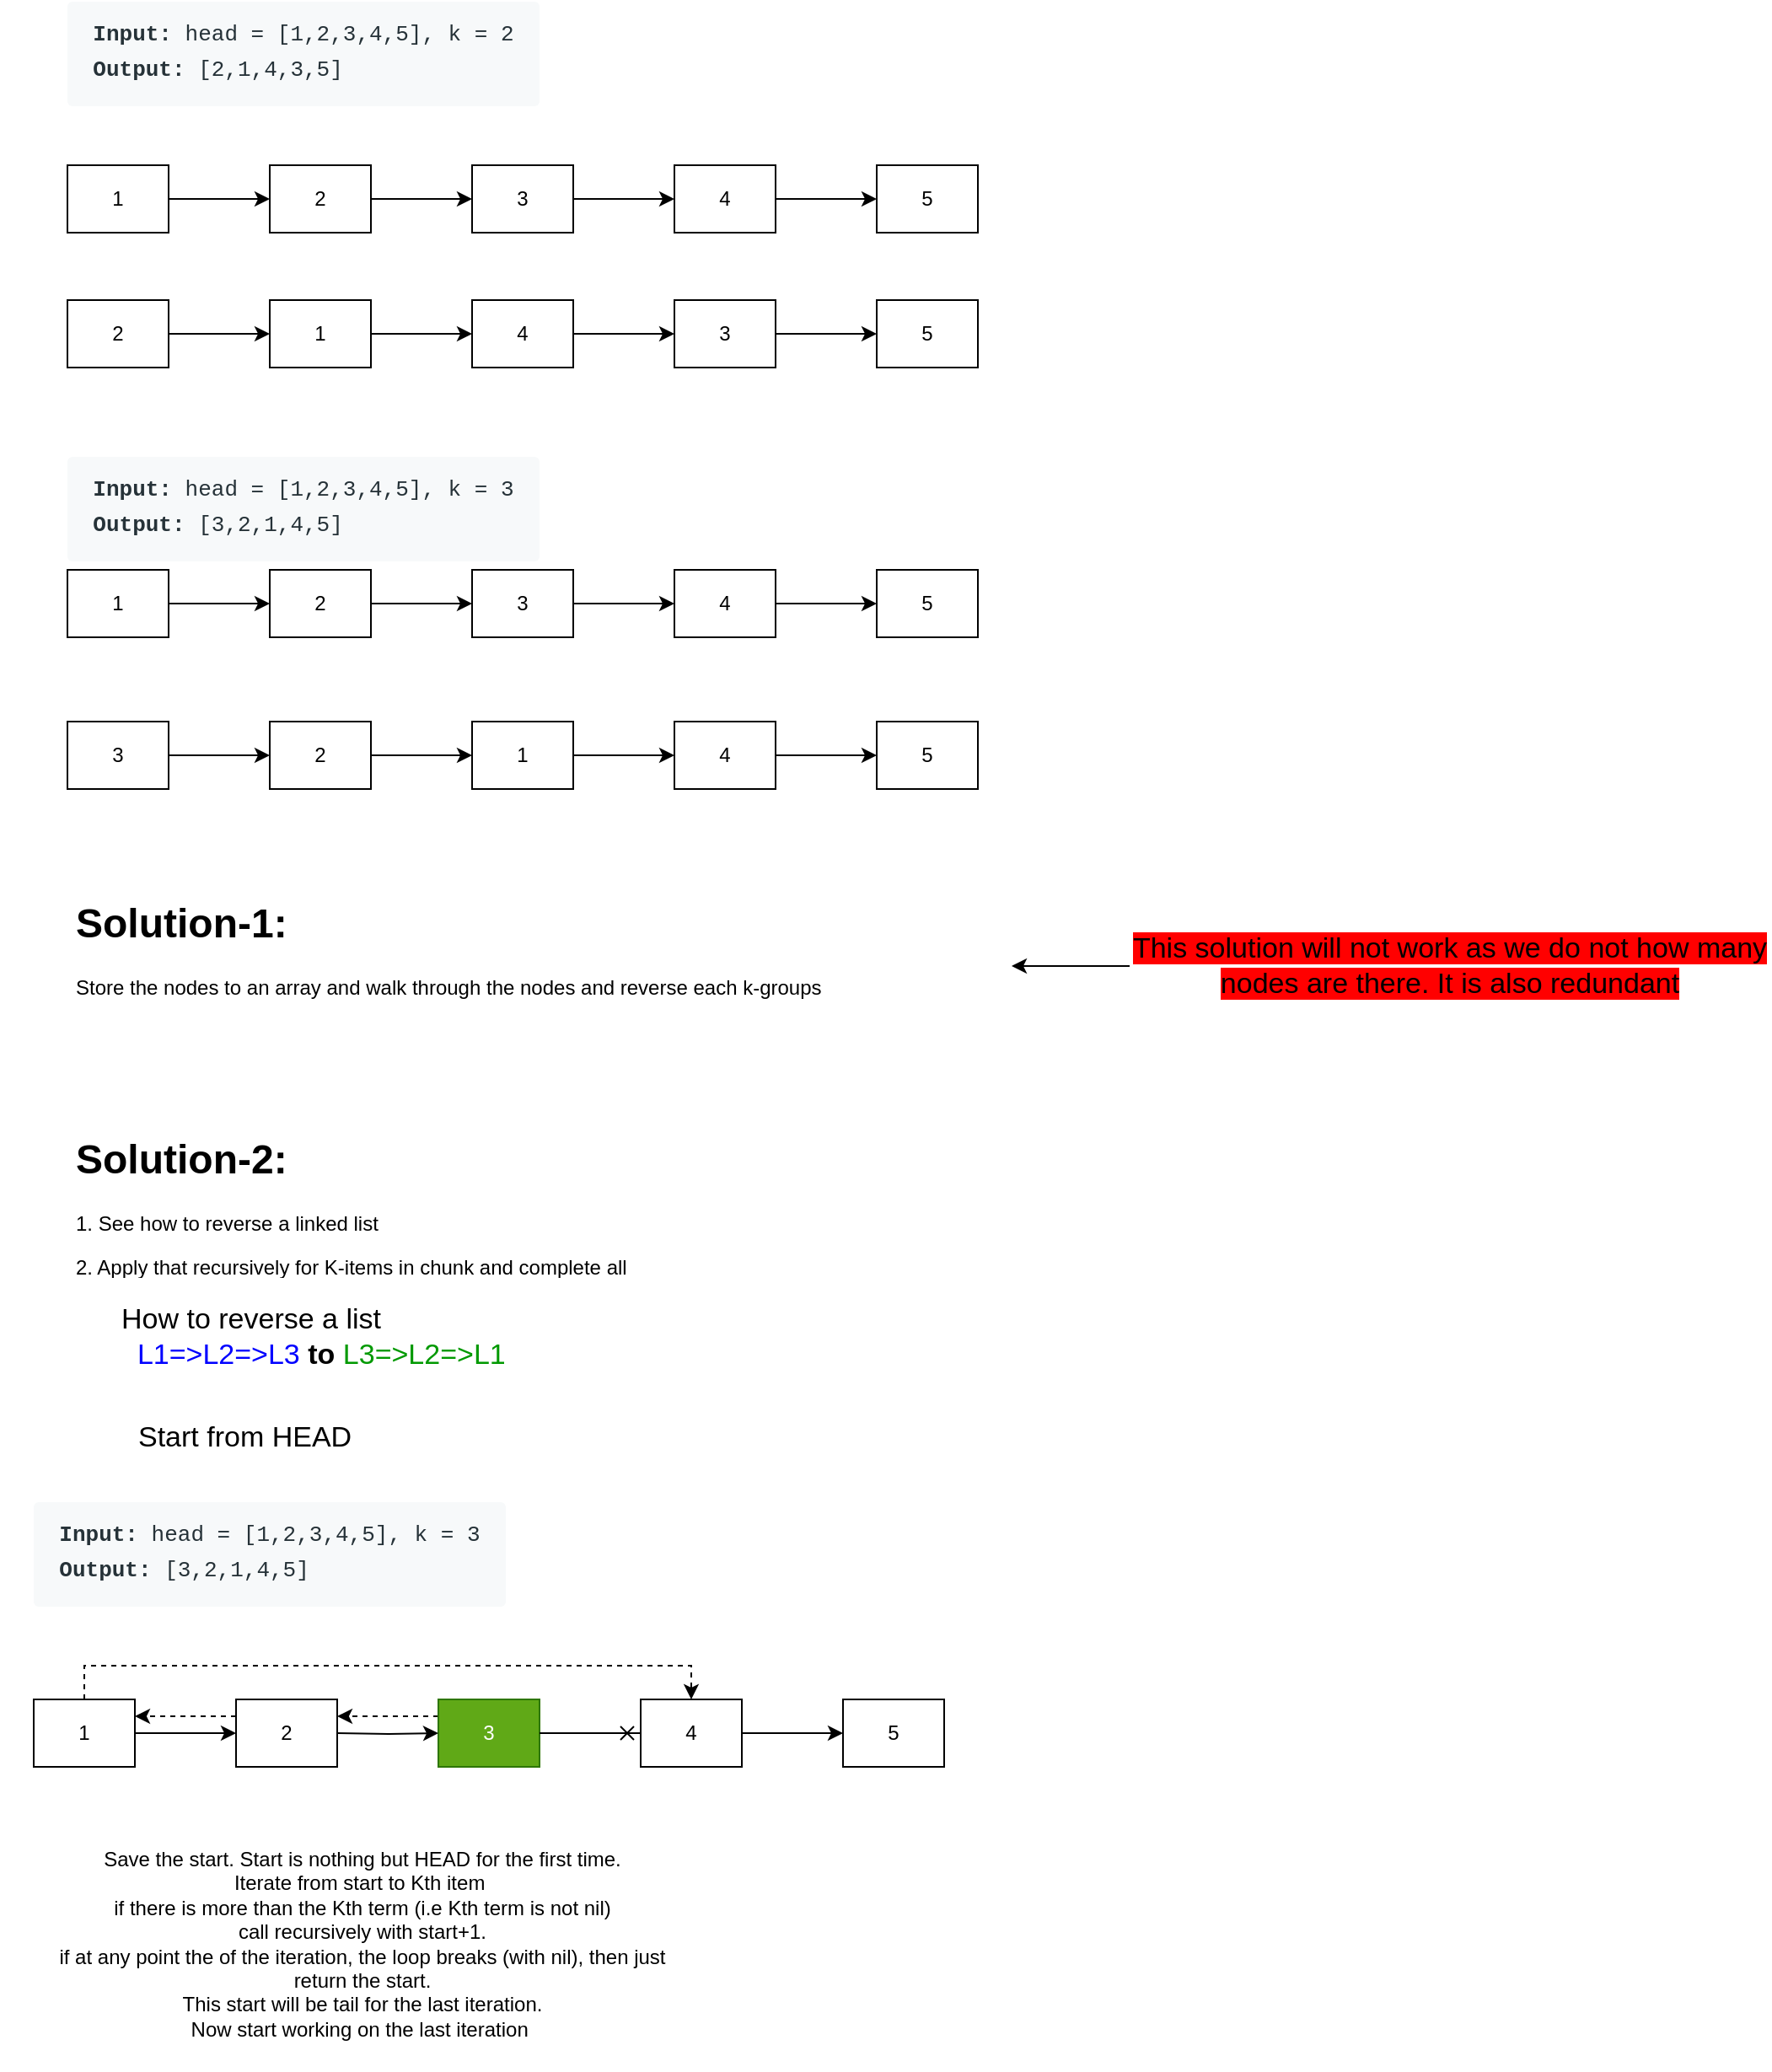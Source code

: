 <mxfile version="18.0.7" type="device"><diagram id="Zj_9vbVRV-33A3IyrwjT" name="Page-1"><mxGraphModel dx="1350" dy="841" grid="1" gridSize="10" guides="1" tooltips="1" connect="1" arrows="1" fold="1" page="1" pageScale="1" pageWidth="850" pageHeight="1100" math="0" shadow="0"><root><mxCell id="0"/><mxCell id="1" parent="0"/><mxCell id="w4srZRkxFPGDOHH7bruY-3" value="" style="group" parent="1" vertex="1" connectable="0"><mxGeometry x="120" y="530" width="1010" height="90" as="geometry"/></mxCell><mxCell id="ZzAp1bRxT6jJ3LvRtG2B-42" value="&lt;h1&gt;Solution-1:&lt;/h1&gt;&lt;p&gt;Store the nodes to an array and walk through the nodes and reverse each k-groups&lt;/p&gt;" style="text;html=1;strokeColor=none;fillColor=none;spacing=5;spacingTop=-20;whiteSpace=wrap;overflow=hidden;rounded=0;" parent="w4srZRkxFPGDOHH7bruY-3" vertex="1"><mxGeometry width="560" height="90" as="geometry"/></mxCell><mxCell id="w4srZRkxFPGDOHH7bruY-2" style="edgeStyle=orthogonalEdgeStyle;rounded=0;orthogonalLoop=1;jettySize=auto;html=1;fontSize=17;" parent="w4srZRkxFPGDOHH7bruY-3" source="w4srZRkxFPGDOHH7bruY-1" target="ZzAp1bRxT6jJ3LvRtG2B-42" edge="1"><mxGeometry relative="1" as="geometry"/></mxCell><mxCell id="w4srZRkxFPGDOHH7bruY-1" value="&lt;font style=&quot;font-size: 17px; background-color: rgb(255, 0, 0);&quot;&gt;This solution will not work as we do not how many nodes are there. It is also redundant&lt;/font&gt;" style="text;html=1;strokeColor=none;fillColor=none;align=center;verticalAlign=middle;whiteSpace=wrap;rounded=0;" parent="w4srZRkxFPGDOHH7bruY-3" vertex="1"><mxGeometry x="630" y="15" width="380" height="60" as="geometry"/></mxCell><mxCell id="w4srZRkxFPGDOHH7bruY-4" value="" style="group" parent="1" vertex="1" connectable="0"><mxGeometry x="100" y="280" width="560" height="190" as="geometry"/></mxCell><mxCell id="ZzAp1bRxT6jJ3LvRtG2B-24" value="1" style="rounded=0;whiteSpace=wrap;html=1;" parent="w4srZRkxFPGDOHH7bruY-4" vertex="1"><mxGeometry x="20" y="60" width="60" height="40" as="geometry"/></mxCell><mxCell id="ZzAp1bRxT6jJ3LvRtG2B-26" value="2" style="rounded=0;whiteSpace=wrap;html=1;" parent="w4srZRkxFPGDOHH7bruY-4" vertex="1"><mxGeometry x="140" y="60" width="60" height="40" as="geometry"/></mxCell><mxCell id="ZzAp1bRxT6jJ3LvRtG2B-23" style="edgeStyle=orthogonalEdgeStyle;rounded=0;orthogonalLoop=1;jettySize=auto;html=1;entryX=0;entryY=0.5;entryDx=0;entryDy=0;" parent="w4srZRkxFPGDOHH7bruY-4" source="ZzAp1bRxT6jJ3LvRtG2B-24" target="ZzAp1bRxT6jJ3LvRtG2B-26" edge="1"><mxGeometry relative="1" as="geometry"/></mxCell><mxCell id="ZzAp1bRxT6jJ3LvRtG2B-28" value="3" style="rounded=0;whiteSpace=wrap;html=1;" parent="w4srZRkxFPGDOHH7bruY-4" vertex="1"><mxGeometry x="260" y="60" width="60" height="40" as="geometry"/></mxCell><mxCell id="ZzAp1bRxT6jJ3LvRtG2B-25" style="edgeStyle=orthogonalEdgeStyle;rounded=0;orthogonalLoop=1;jettySize=auto;html=1;entryX=0;entryY=0.5;entryDx=0;entryDy=0;" parent="w4srZRkxFPGDOHH7bruY-4" source="ZzAp1bRxT6jJ3LvRtG2B-26" target="ZzAp1bRxT6jJ3LvRtG2B-28" edge="1"><mxGeometry relative="1" as="geometry"/></mxCell><mxCell id="ZzAp1bRxT6jJ3LvRtG2B-30" value="4" style="rounded=0;whiteSpace=wrap;html=1;" parent="w4srZRkxFPGDOHH7bruY-4" vertex="1"><mxGeometry x="380" y="60" width="60" height="40" as="geometry"/></mxCell><mxCell id="ZzAp1bRxT6jJ3LvRtG2B-27" style="edgeStyle=orthogonalEdgeStyle;rounded=0;orthogonalLoop=1;jettySize=auto;html=1;" parent="w4srZRkxFPGDOHH7bruY-4" source="ZzAp1bRxT6jJ3LvRtG2B-28" target="ZzAp1bRxT6jJ3LvRtG2B-30" edge="1"><mxGeometry relative="1" as="geometry"/></mxCell><mxCell id="ZzAp1bRxT6jJ3LvRtG2B-31" value="5" style="rounded=0;whiteSpace=wrap;html=1;" parent="w4srZRkxFPGDOHH7bruY-4" vertex="1"><mxGeometry x="500" y="60" width="60" height="40" as="geometry"/></mxCell><mxCell id="ZzAp1bRxT6jJ3LvRtG2B-29" style="edgeStyle=orthogonalEdgeStyle;rounded=0;orthogonalLoop=1;jettySize=auto;html=1;" parent="w4srZRkxFPGDOHH7bruY-4" source="ZzAp1bRxT6jJ3LvRtG2B-30" target="ZzAp1bRxT6jJ3LvRtG2B-31" edge="1"><mxGeometry relative="1" as="geometry"/></mxCell><mxCell id="ZzAp1bRxT6jJ3LvRtG2B-32" value="&lt;pre style=&quot;box-sizing: border-box; font-family: SFMono-Regular, Consolas, &amp;quot;Liberation Mono&amp;quot;, Menlo, Courier, monospace; font-size: 13px; margin-top: 0px; margin-bottom: 1em; overflow: auto; background: rgb(247, 249, 250); padding: 10px 15px; color: rgb(38, 50, 56); line-height: 1.6; border-radius: 3px; text-align: start;&quot;&gt;&lt;span style=&quot;box-sizing: border-box; font-weight: bolder;&quot;&gt;Input:&lt;/span&gt; head = [1,2,3,4,5], k = 3&lt;br/&gt;&lt;span style=&quot;box-sizing: border-box; font-weight: bolder;&quot;&gt;Output:&lt;/span&gt; [3,2,1,4,5]&lt;/pre&gt;" style="text;html=1;strokeColor=none;fillColor=none;align=center;verticalAlign=middle;whiteSpace=wrap;rounded=0;" parent="w4srZRkxFPGDOHH7bruY-4" vertex="1"><mxGeometry width="320" height="60" as="geometry"/></mxCell><mxCell id="ZzAp1bRxT6jJ3LvRtG2B-34" value="3" style="rounded=0;whiteSpace=wrap;html=1;" parent="w4srZRkxFPGDOHH7bruY-4" vertex="1"><mxGeometry x="20" y="150" width="60" height="40" as="geometry"/></mxCell><mxCell id="ZzAp1bRxT6jJ3LvRtG2B-36" value="2" style="rounded=0;whiteSpace=wrap;html=1;" parent="w4srZRkxFPGDOHH7bruY-4" vertex="1"><mxGeometry x="140" y="150" width="60" height="40" as="geometry"/></mxCell><mxCell id="ZzAp1bRxT6jJ3LvRtG2B-33" style="edgeStyle=orthogonalEdgeStyle;rounded=0;orthogonalLoop=1;jettySize=auto;html=1;entryX=0;entryY=0.5;entryDx=0;entryDy=0;" parent="w4srZRkxFPGDOHH7bruY-4" source="ZzAp1bRxT6jJ3LvRtG2B-34" target="ZzAp1bRxT6jJ3LvRtG2B-36" edge="1"><mxGeometry relative="1" as="geometry"/></mxCell><mxCell id="ZzAp1bRxT6jJ3LvRtG2B-38" value="1" style="rounded=0;whiteSpace=wrap;html=1;" parent="w4srZRkxFPGDOHH7bruY-4" vertex="1"><mxGeometry x="260" y="150" width="60" height="40" as="geometry"/></mxCell><mxCell id="ZzAp1bRxT6jJ3LvRtG2B-35" style="edgeStyle=orthogonalEdgeStyle;rounded=0;orthogonalLoop=1;jettySize=auto;html=1;entryX=0;entryY=0.5;entryDx=0;entryDy=0;" parent="w4srZRkxFPGDOHH7bruY-4" source="ZzAp1bRxT6jJ3LvRtG2B-36" target="ZzAp1bRxT6jJ3LvRtG2B-38" edge="1"><mxGeometry relative="1" as="geometry"/></mxCell><mxCell id="ZzAp1bRxT6jJ3LvRtG2B-40" value="4" style="rounded=0;whiteSpace=wrap;html=1;" parent="w4srZRkxFPGDOHH7bruY-4" vertex="1"><mxGeometry x="380" y="150" width="60" height="40" as="geometry"/></mxCell><mxCell id="ZzAp1bRxT6jJ3LvRtG2B-37" style="edgeStyle=orthogonalEdgeStyle;rounded=0;orthogonalLoop=1;jettySize=auto;html=1;" parent="w4srZRkxFPGDOHH7bruY-4" source="ZzAp1bRxT6jJ3LvRtG2B-38" target="ZzAp1bRxT6jJ3LvRtG2B-40" edge="1"><mxGeometry relative="1" as="geometry"/></mxCell><mxCell id="ZzAp1bRxT6jJ3LvRtG2B-41" value="5" style="rounded=0;whiteSpace=wrap;html=1;" parent="w4srZRkxFPGDOHH7bruY-4" vertex="1"><mxGeometry x="500" y="150" width="60" height="40" as="geometry"/></mxCell><mxCell id="ZzAp1bRxT6jJ3LvRtG2B-39" style="edgeStyle=orthogonalEdgeStyle;rounded=0;orthogonalLoop=1;jettySize=auto;html=1;" parent="w4srZRkxFPGDOHH7bruY-4" source="ZzAp1bRxT6jJ3LvRtG2B-40" target="ZzAp1bRxT6jJ3LvRtG2B-41" edge="1"><mxGeometry relative="1" as="geometry"/></mxCell><mxCell id="w4srZRkxFPGDOHH7bruY-5" value="" style="group" parent="1" vertex="1" connectable="0"><mxGeometry x="120" y="10" width="540" height="210" as="geometry"/></mxCell><mxCell id="ZzAp1bRxT6jJ3LvRtG2B-1" value="1" style="rounded=0;whiteSpace=wrap;html=1;" parent="w4srZRkxFPGDOHH7bruY-5" vertex="1"><mxGeometry y="90" width="60" height="40" as="geometry"/></mxCell><mxCell id="ZzAp1bRxT6jJ3LvRtG2B-2" value="2" style="rounded=0;whiteSpace=wrap;html=1;" parent="w4srZRkxFPGDOHH7bruY-5" vertex="1"><mxGeometry x="120" y="90" width="60" height="40" as="geometry"/></mxCell><mxCell id="ZzAp1bRxT6jJ3LvRtG2B-9" style="edgeStyle=orthogonalEdgeStyle;rounded=0;orthogonalLoop=1;jettySize=auto;html=1;entryX=0;entryY=0.5;entryDx=0;entryDy=0;" parent="w4srZRkxFPGDOHH7bruY-5" source="ZzAp1bRxT6jJ3LvRtG2B-1" target="ZzAp1bRxT6jJ3LvRtG2B-2" edge="1"><mxGeometry relative="1" as="geometry"/></mxCell><mxCell id="ZzAp1bRxT6jJ3LvRtG2B-5" value="3" style="rounded=0;whiteSpace=wrap;html=1;" parent="w4srZRkxFPGDOHH7bruY-5" vertex="1"><mxGeometry x="240" y="90" width="60" height="40" as="geometry"/></mxCell><mxCell id="ZzAp1bRxT6jJ3LvRtG2B-10" style="edgeStyle=orthogonalEdgeStyle;rounded=0;orthogonalLoop=1;jettySize=auto;html=1;entryX=0;entryY=0.5;entryDx=0;entryDy=0;" parent="w4srZRkxFPGDOHH7bruY-5" source="ZzAp1bRxT6jJ3LvRtG2B-2" target="ZzAp1bRxT6jJ3LvRtG2B-5" edge="1"><mxGeometry relative="1" as="geometry"/></mxCell><mxCell id="ZzAp1bRxT6jJ3LvRtG2B-6" value="4" style="rounded=0;whiteSpace=wrap;html=1;" parent="w4srZRkxFPGDOHH7bruY-5" vertex="1"><mxGeometry x="360" y="90" width="60" height="40" as="geometry"/></mxCell><mxCell id="ZzAp1bRxT6jJ3LvRtG2B-11" style="edgeStyle=orthogonalEdgeStyle;rounded=0;orthogonalLoop=1;jettySize=auto;html=1;" parent="w4srZRkxFPGDOHH7bruY-5" source="ZzAp1bRxT6jJ3LvRtG2B-5" target="ZzAp1bRxT6jJ3LvRtG2B-6" edge="1"><mxGeometry relative="1" as="geometry"/></mxCell><mxCell id="ZzAp1bRxT6jJ3LvRtG2B-7" value="5" style="rounded=0;whiteSpace=wrap;html=1;" parent="w4srZRkxFPGDOHH7bruY-5" vertex="1"><mxGeometry x="480" y="90" width="60" height="40" as="geometry"/></mxCell><mxCell id="ZzAp1bRxT6jJ3LvRtG2B-12" style="edgeStyle=orthogonalEdgeStyle;rounded=0;orthogonalLoop=1;jettySize=auto;html=1;" parent="w4srZRkxFPGDOHH7bruY-5" source="ZzAp1bRxT6jJ3LvRtG2B-6" target="ZzAp1bRxT6jJ3LvRtG2B-7" edge="1"><mxGeometry relative="1" as="geometry"/></mxCell><mxCell id="ZzAp1bRxT6jJ3LvRtG2B-13" value="&lt;pre style=&quot;box-sizing: border-box; font-family: SFMono-Regular, Consolas, &amp;quot;Liberation Mono&amp;quot;, Menlo, Courier, monospace; font-size: 13px; margin-top: 0px; margin-bottom: 1em; overflow: auto; background: rgb(247, 249, 250); padding: 10px 15px; color: rgb(38, 50, 56); line-height: 1.6; border-radius: 3px; text-align: start;&quot;&gt;&lt;span style=&quot;box-sizing: border-box; font-weight: bolder;&quot;&gt;Input:&lt;/span&gt; head = [1,2,3,4,5], k = 2&lt;br/&gt;&lt;span style=&quot;box-sizing: border-box; font-weight: bolder;&quot;&gt;Output:&lt;/span&gt; [2,1,4,3,5]&lt;/pre&gt;" style="text;html=1;strokeColor=none;fillColor=none;align=center;verticalAlign=middle;whiteSpace=wrap;rounded=0;" parent="w4srZRkxFPGDOHH7bruY-5" vertex="1"><mxGeometry x="20" width="240" height="60" as="geometry"/></mxCell><mxCell id="ZzAp1bRxT6jJ3LvRtG2B-15" value="2" style="rounded=0;whiteSpace=wrap;html=1;" parent="w4srZRkxFPGDOHH7bruY-5" vertex="1"><mxGeometry y="170" width="60" height="40" as="geometry"/></mxCell><mxCell id="ZzAp1bRxT6jJ3LvRtG2B-17" value="1" style="rounded=0;whiteSpace=wrap;html=1;" parent="w4srZRkxFPGDOHH7bruY-5" vertex="1"><mxGeometry x="120" y="170" width="60" height="40" as="geometry"/></mxCell><mxCell id="ZzAp1bRxT6jJ3LvRtG2B-14" style="edgeStyle=orthogonalEdgeStyle;rounded=0;orthogonalLoop=1;jettySize=auto;html=1;entryX=0;entryY=0.5;entryDx=0;entryDy=0;" parent="w4srZRkxFPGDOHH7bruY-5" source="ZzAp1bRxT6jJ3LvRtG2B-15" target="ZzAp1bRxT6jJ3LvRtG2B-17" edge="1"><mxGeometry relative="1" as="geometry"/></mxCell><mxCell id="ZzAp1bRxT6jJ3LvRtG2B-19" value="4" style="rounded=0;whiteSpace=wrap;html=1;" parent="w4srZRkxFPGDOHH7bruY-5" vertex="1"><mxGeometry x="240" y="170" width="60" height="40" as="geometry"/></mxCell><mxCell id="ZzAp1bRxT6jJ3LvRtG2B-16" style="edgeStyle=orthogonalEdgeStyle;rounded=0;orthogonalLoop=1;jettySize=auto;html=1;entryX=0;entryY=0.5;entryDx=0;entryDy=0;" parent="w4srZRkxFPGDOHH7bruY-5" source="ZzAp1bRxT6jJ3LvRtG2B-17" target="ZzAp1bRxT6jJ3LvRtG2B-19" edge="1"><mxGeometry relative="1" as="geometry"/></mxCell><mxCell id="ZzAp1bRxT6jJ3LvRtG2B-21" value="3" style="rounded=0;whiteSpace=wrap;html=1;" parent="w4srZRkxFPGDOHH7bruY-5" vertex="1"><mxGeometry x="360" y="170" width="60" height="40" as="geometry"/></mxCell><mxCell id="ZzAp1bRxT6jJ3LvRtG2B-18" style="edgeStyle=orthogonalEdgeStyle;rounded=0;orthogonalLoop=1;jettySize=auto;html=1;" parent="w4srZRkxFPGDOHH7bruY-5" source="ZzAp1bRxT6jJ3LvRtG2B-19" target="ZzAp1bRxT6jJ3LvRtG2B-21" edge="1"><mxGeometry relative="1" as="geometry"/></mxCell><mxCell id="ZzAp1bRxT6jJ3LvRtG2B-22" value="5" style="rounded=0;whiteSpace=wrap;html=1;" parent="w4srZRkxFPGDOHH7bruY-5" vertex="1"><mxGeometry x="480" y="170" width="60" height="40" as="geometry"/></mxCell><mxCell id="ZzAp1bRxT6jJ3LvRtG2B-20" style="edgeStyle=orthogonalEdgeStyle;rounded=0;orthogonalLoop=1;jettySize=auto;html=1;" parent="w4srZRkxFPGDOHH7bruY-5" source="ZzAp1bRxT6jJ3LvRtG2B-21" target="ZzAp1bRxT6jJ3LvRtG2B-22" edge="1"><mxGeometry relative="1" as="geometry"/></mxCell><mxCell id="w4srZRkxFPGDOHH7bruY-8" value="&lt;h1&gt;Solution-2:&lt;/h1&gt;&lt;p&gt;1. See how to reverse a linked list&lt;/p&gt;&lt;p&gt;2. Apply that recursively for K-items in chunk and complete all&lt;/p&gt;" style="text;html=1;strokeColor=none;fillColor=none;spacing=5;spacingTop=-20;whiteSpace=wrap;overflow=hidden;rounded=0;" parent="1" vertex="1"><mxGeometry x="120" y="670" width="560" height="90" as="geometry"/></mxCell><mxCell id="w4srZRkxFPGDOHH7bruY-12" value="How to reverse a list&lt;br&gt;&amp;nbsp; &lt;font color=&quot;#0000ff&quot;&gt;L1=&amp;gt;L2=&amp;gt;L3&lt;/font&gt; &lt;b&gt;to&lt;/b&gt; &lt;font color=&quot;#009900&quot;&gt;L3=&amp;gt;L2=&amp;gt;L1&lt;/font&gt;" style="text;html=1;strokeColor=none;fillColor=none;align=left;verticalAlign=middle;whiteSpace=wrap;rounded=0;labelBackgroundColor=#FFFFFF;fontSize=17;" parent="1" vertex="1"><mxGeometry x="150" y="770" width="320" height="50" as="geometry"/></mxCell><mxCell id="w4srZRkxFPGDOHH7bruY-13" value="&lt;font color=&quot;#000000&quot;&gt;Start from HEAD&lt;/font&gt;" style="text;html=1;strokeColor=none;fillColor=none;align=left;verticalAlign=middle;whiteSpace=wrap;rounded=0;labelBackgroundColor=#FFFFFF;fontSize=17;fontColor=#009900;" parent="1" vertex="1"><mxGeometry x="160" y="840" width="230" height="30" as="geometry"/></mxCell><mxCell id="Jgf1qnMNahdMwrZUjoe4-12" style="edgeStyle=orthogonalEdgeStyle;rounded=0;orthogonalLoop=1;jettySize=auto;html=1;entryX=0.5;entryY=0;entryDx=0;entryDy=0;fontSize=16;endArrow=classic;endFill=1;dashed=1;" parent="1" source="Jgf1qnMNahdMwrZUjoe4-1" target="Jgf1qnMNahdMwrZUjoe4-6" edge="1"><mxGeometry relative="1" as="geometry"><Array as="points"><mxPoint x="130" y="990"/><mxPoint x="490" y="990"/></Array></mxGeometry></mxCell><mxCell id="Jgf1qnMNahdMwrZUjoe4-1" value="1" style="rounded=0;whiteSpace=wrap;html=1;" parent="1" vertex="1"><mxGeometry x="100" y="1010" width="60" height="40" as="geometry"/></mxCell><mxCell id="Jgf1qnMNahdMwrZUjoe4-14" style="edgeStyle=orthogonalEdgeStyle;rounded=0;orthogonalLoop=1;jettySize=auto;html=1;entryX=1;entryY=0.25;entryDx=0;entryDy=0;dashed=1;fontSize=16;endArrow=classic;endFill=1;" parent="1" source="Jgf1qnMNahdMwrZUjoe4-2" target="Jgf1qnMNahdMwrZUjoe4-1" edge="1"><mxGeometry relative="1" as="geometry"><Array as="points"><mxPoint x="210" y="1020"/><mxPoint x="210" y="1020"/></Array></mxGeometry></mxCell><mxCell id="Jgf1qnMNahdMwrZUjoe4-2" value="2" style="rounded=0;whiteSpace=wrap;html=1;" parent="1" vertex="1"><mxGeometry x="220" y="1010" width="60" height="40" as="geometry"/></mxCell><mxCell id="Jgf1qnMNahdMwrZUjoe4-3" style="edgeStyle=orthogonalEdgeStyle;rounded=0;orthogonalLoop=1;jettySize=auto;html=1;entryX=0;entryY=0.5;entryDx=0;entryDy=0;" parent="1" source="Jgf1qnMNahdMwrZUjoe4-1" target="Jgf1qnMNahdMwrZUjoe4-2" edge="1"><mxGeometry relative="1" as="geometry"/></mxCell><mxCell id="Jgf1qnMNahdMwrZUjoe4-13" style="edgeStyle=orthogonalEdgeStyle;rounded=0;orthogonalLoop=1;jettySize=auto;html=1;dashed=1;fontSize=16;endArrow=classic;endFill=1;entryX=1;entryY=0.25;entryDx=0;entryDy=0;" parent="1" source="Jgf1qnMNahdMwrZUjoe4-4" target="Jgf1qnMNahdMwrZUjoe4-2" edge="1"><mxGeometry relative="1" as="geometry"><mxPoint x="290" y="1020" as="targetPoint"/><Array as="points"><mxPoint x="330" y="1020"/><mxPoint x="330" y="1020"/></Array></mxGeometry></mxCell><mxCell id="Jgf1qnMNahdMwrZUjoe4-4" value="3" style="rounded=0;whiteSpace=wrap;html=1;fillColor=#60a917;fontColor=#ffffff;strokeColor=#2D7600;" parent="1" vertex="1"><mxGeometry x="340" y="1010" width="60" height="40" as="geometry"/></mxCell><mxCell id="Jgf1qnMNahdMwrZUjoe4-5" style="edgeStyle=orthogonalEdgeStyle;rounded=0;orthogonalLoop=1;jettySize=auto;html=1;entryX=0;entryY=0.5;entryDx=0;entryDy=0;" parent="1" target="Jgf1qnMNahdMwrZUjoe4-4" edge="1"><mxGeometry relative="1" as="geometry"><mxPoint x="280" y="1030" as="sourcePoint"/></mxGeometry></mxCell><mxCell id="Jgf1qnMNahdMwrZUjoe4-6" value="4" style="rounded=0;whiteSpace=wrap;html=1;" parent="1" vertex="1"><mxGeometry x="460" y="1010" width="60" height="40" as="geometry"/></mxCell><mxCell id="Jgf1qnMNahdMwrZUjoe4-7" style="edgeStyle=orthogonalEdgeStyle;rounded=0;orthogonalLoop=1;jettySize=auto;html=1;endArrow=cross;endFill=0;" parent="1" source="Jgf1qnMNahdMwrZUjoe4-4" target="Jgf1qnMNahdMwrZUjoe4-6" edge="1"><mxGeometry relative="1" as="geometry"/></mxCell><mxCell id="Jgf1qnMNahdMwrZUjoe4-8" value="5" style="rounded=0;whiteSpace=wrap;html=1;" parent="1" vertex="1"><mxGeometry x="580" y="1010" width="60" height="40" as="geometry"/></mxCell><mxCell id="Jgf1qnMNahdMwrZUjoe4-9" style="edgeStyle=orthogonalEdgeStyle;rounded=0;orthogonalLoop=1;jettySize=auto;html=1;" parent="1" source="Jgf1qnMNahdMwrZUjoe4-6" target="Jgf1qnMNahdMwrZUjoe4-8" edge="1"><mxGeometry relative="1" as="geometry"/></mxCell><mxCell id="Jgf1qnMNahdMwrZUjoe4-10" value="&lt;pre style=&quot;box-sizing: border-box; font-family: SFMono-Regular, Consolas, &amp;quot;Liberation Mono&amp;quot;, Menlo, Courier, monospace; font-size: 13px; margin-top: 0px; margin-bottom: 1em; overflow: auto; background: rgb(247, 249, 250); padding: 10px 15px; color: rgb(38, 50, 56); line-height: 1.6; border-radius: 3px; text-align: start;&quot;&gt;&lt;span style=&quot;box-sizing: border-box; font-weight: bolder;&quot;&gt;Input:&lt;/span&gt; head = [1,2,3,4,5], k = 3&lt;br/&gt;&lt;span style=&quot;box-sizing: border-box; font-weight: bolder;&quot;&gt;Output:&lt;/span&gt; [3,2,1,4,5]&lt;/pre&gt;" style="text;html=1;strokeColor=none;fillColor=none;align=center;verticalAlign=middle;whiteSpace=wrap;rounded=0;" parent="1" vertex="1"><mxGeometry x="80" y="900" width="320" height="60" as="geometry"/></mxCell><mxCell id="bLml6Xvne_3TuUtpHprd-13" value="Save the start. Start is nothing but HEAD for the first time.&lt;br&gt;Iterate from start to Kth item&amp;nbsp;&lt;br&gt;if there is more than the Kth term (i.e Kth term is not nil)&lt;br&gt;call recursively with start+1.&lt;br&gt;if at any point the of the iteration, the loop breaks (with nil), then just return the start.&lt;br&gt;This start will be tail for the last iteration.&lt;br&gt;Now start working on the last iteration&amp;nbsp;" style="text;html=1;strokeColor=none;fillColor=none;align=center;verticalAlign=middle;whiteSpace=wrap;rounded=0;" vertex="1" parent="1"><mxGeometry x="110" y="1080" width="370" height="150" as="geometry"/></mxCell></root></mxGraphModel></diagram></mxfile>